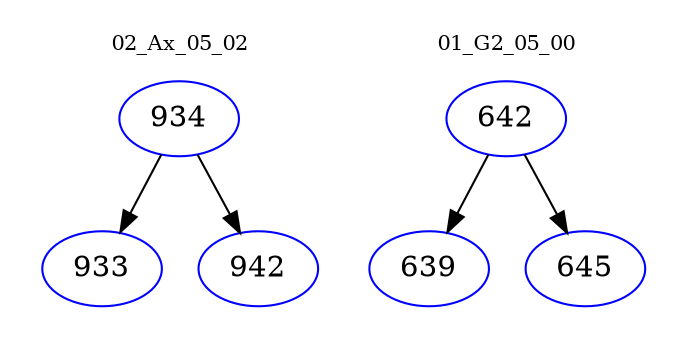 digraph{
subgraph cluster_0 {
color = white
label = "02_Ax_05_02";
fontsize=10;
T0_934 [label="934", color="blue"]
T0_934 -> T0_933 [color="black"]
T0_933 [label="933", color="blue"]
T0_934 -> T0_942 [color="black"]
T0_942 [label="942", color="blue"]
}
subgraph cluster_1 {
color = white
label = "01_G2_05_00";
fontsize=10;
T1_642 [label="642", color="blue"]
T1_642 -> T1_639 [color="black"]
T1_639 [label="639", color="blue"]
T1_642 -> T1_645 [color="black"]
T1_645 [label="645", color="blue"]
}
}
